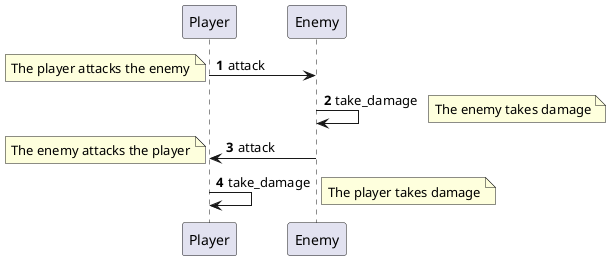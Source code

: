 @startuml
autonumber
Player->Enemy: attack
note left: The player attacks the enemy
Enemy->Enemy: take_damage
note right: The enemy takes damage
Enemy->Player: attack
note left: The enemy attacks the player
Player->Player: take_damage
note right: The player takes damage
@enduml
